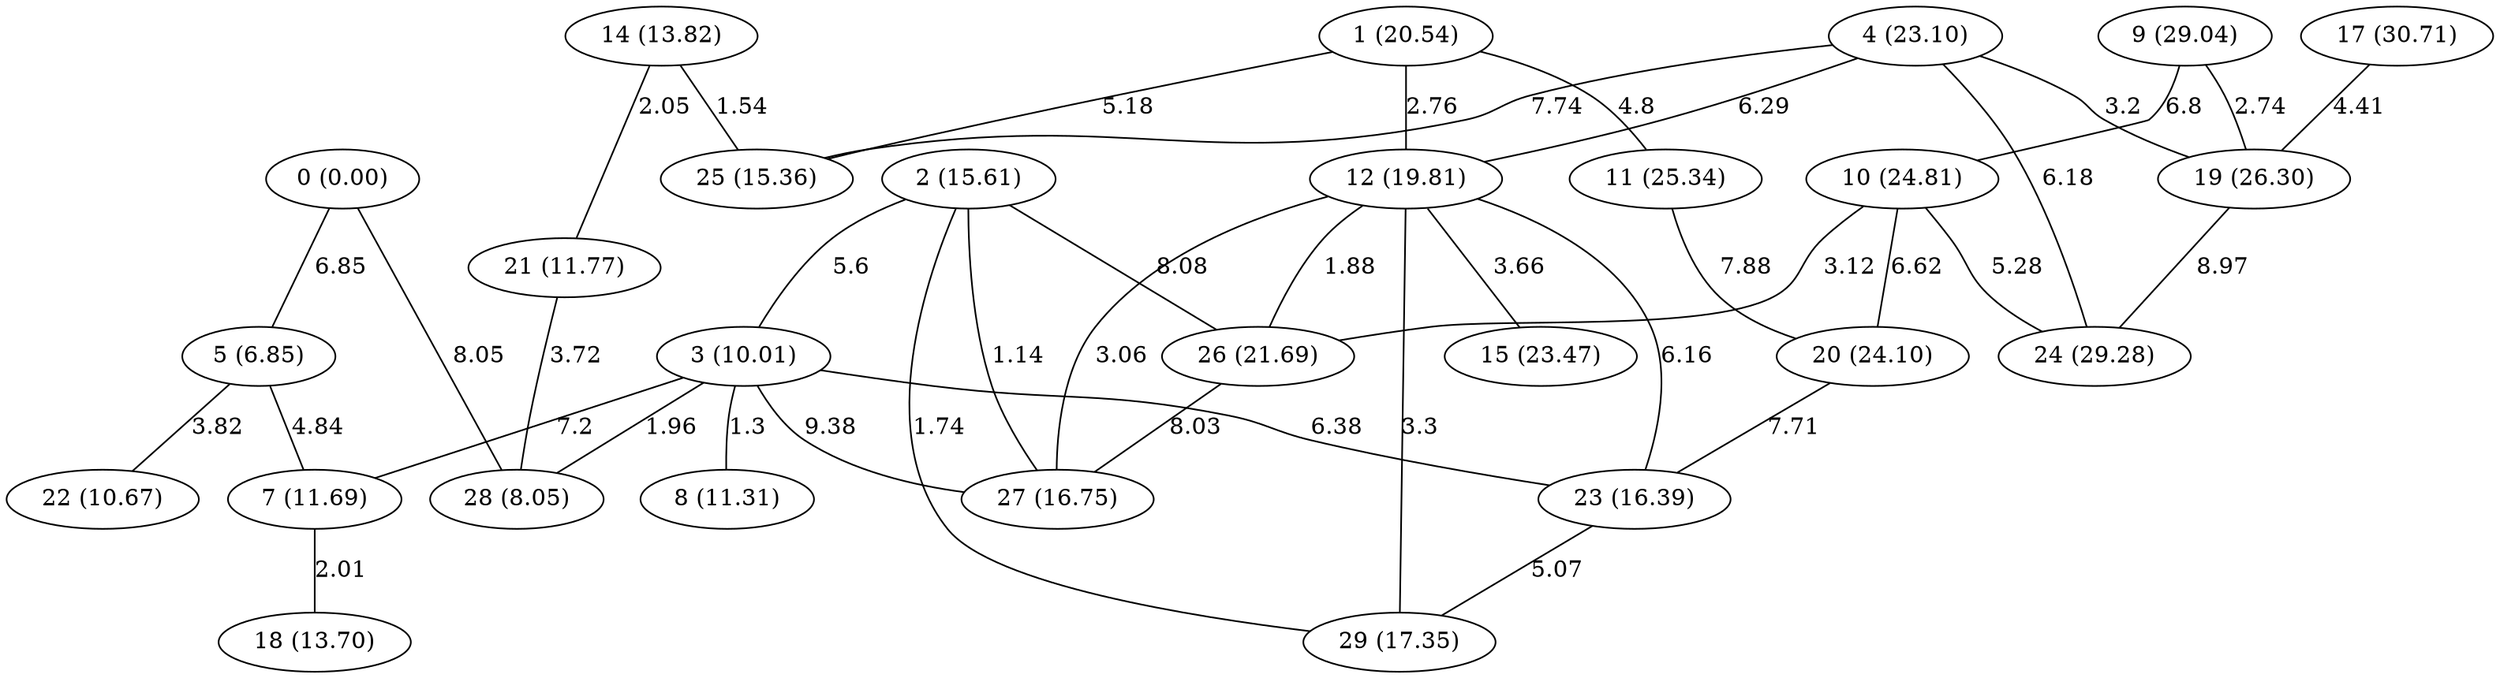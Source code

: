 graph G {
"0 (0.00)";
"1 (20.54)";
"2 (15.61)";
"3 (10.01)";
"4 (23.10)";
"5 (6.85)";
"7 (11.69)";
"8 (11.31)";
"9 (29.04)";
"10 (24.81)";
"11 (25.34)";
"12 (19.81)";
"14 (13.82)";
"15 (23.47)";
"17 (30.71)";
"18 (13.70)";
"19 (26.30)";
"20 (24.10)";
"21 (11.77)";
"22 (10.67)";
"23 (16.39)";
"24 (29.28)";
"25 (15.36)";
"26 (21.69)";
"27 (16.75)";
"28 (8.05)";
"29 (17.35)";
"10 (24.81)" -- "26 (21.69)" [label="3.12"];
"4 (23.10)" -- "24 (29.28)" [label="6.18"];
"3 (10.01)" -- "28 (8.05)" [label="1.96"];
"4 (23.10)" -- "12 (19.81)" [label="6.29"];
"12 (19.81)" -- "23 (16.39)" [label="6.16"];
"9 (29.04)" -- "19 (26.30)" [label="2.74"];
"17 (30.71)" -- "19 (26.30)" [label="4.41"];
"9 (29.04)" -- "10 (24.81)" [label="6.8"];
"1 (20.54)" -- "12 (19.81)" [label="2.76"];
"20 (24.10)" -- "23 (16.39)" [label="7.71"];
"3 (10.01)" -- "8 (11.31)" [label="1.3"];
"1 (20.54)" -- "25 (15.36)" [label="5.18"];
"11 (25.34)" -- "20 (24.10)" [label="7.88"];
"2 (15.61)" -- "27 (16.75)" [label="1.14"];
"14 (13.82)" -- "21 (11.77)" [label="2.05"];
"12 (19.81)" -- "27 (16.75)" [label="3.06"];
"10 (24.81)" -- "20 (24.10)" [label="6.62"];
"7 (11.69)" -- "18 (13.70)" [label="2.01"];
"4 (23.10)" -- "19 (26.30)" [label="3.2"];
"23 (16.39)" -- "29 (17.35)" [label="5.07"];
"5 (6.85)" -- "22 (10.67)" [label="3.82"];
"26 (21.69)" -- "27 (16.75)" [label="8.03"];
"10 (24.81)" -- "24 (29.28)" [label="5.28"];
"19 (26.30)" -- "24 (29.28)" [label="8.97"];
"2 (15.61)" -- "3 (10.01)" [label="5.6"];
"12 (19.81)" -- "15 (23.47)" [label="3.66"];
"1 (20.54)" -- "11 (25.34)" [label="4.8"];
"5 (6.85)" -- "7 (11.69)" [label="4.84"];
"14 (13.82)" -- "25 (15.36)" [label="1.54"];
"0 (0.00)" -- "28 (8.05)" [label="8.05"];
"21 (11.77)" -- "28 (8.05)" [label="3.72"];
"12 (19.81)" -- "26 (21.69)" [label="1.88"];
"3 (10.01)" -- "23 (16.39)" [label="6.38"];
"3 (10.01)" -- "27 (16.75)" [label="9.38"];
"3 (10.01)" -- "7 (11.69)" [label="7.2"];
"12 (19.81)" -- "29 (17.35)" [label="3.3"];
"0 (0.00)" -- "5 (6.85)" [label="6.85"];
"2 (15.61)" -- "29 (17.35)" [label="1.74"];
"4 (23.10)" -- "25 (15.36)" [label="7.74"];
"2 (15.61)" -- "26 (21.69)" [label="8.08"];
}
